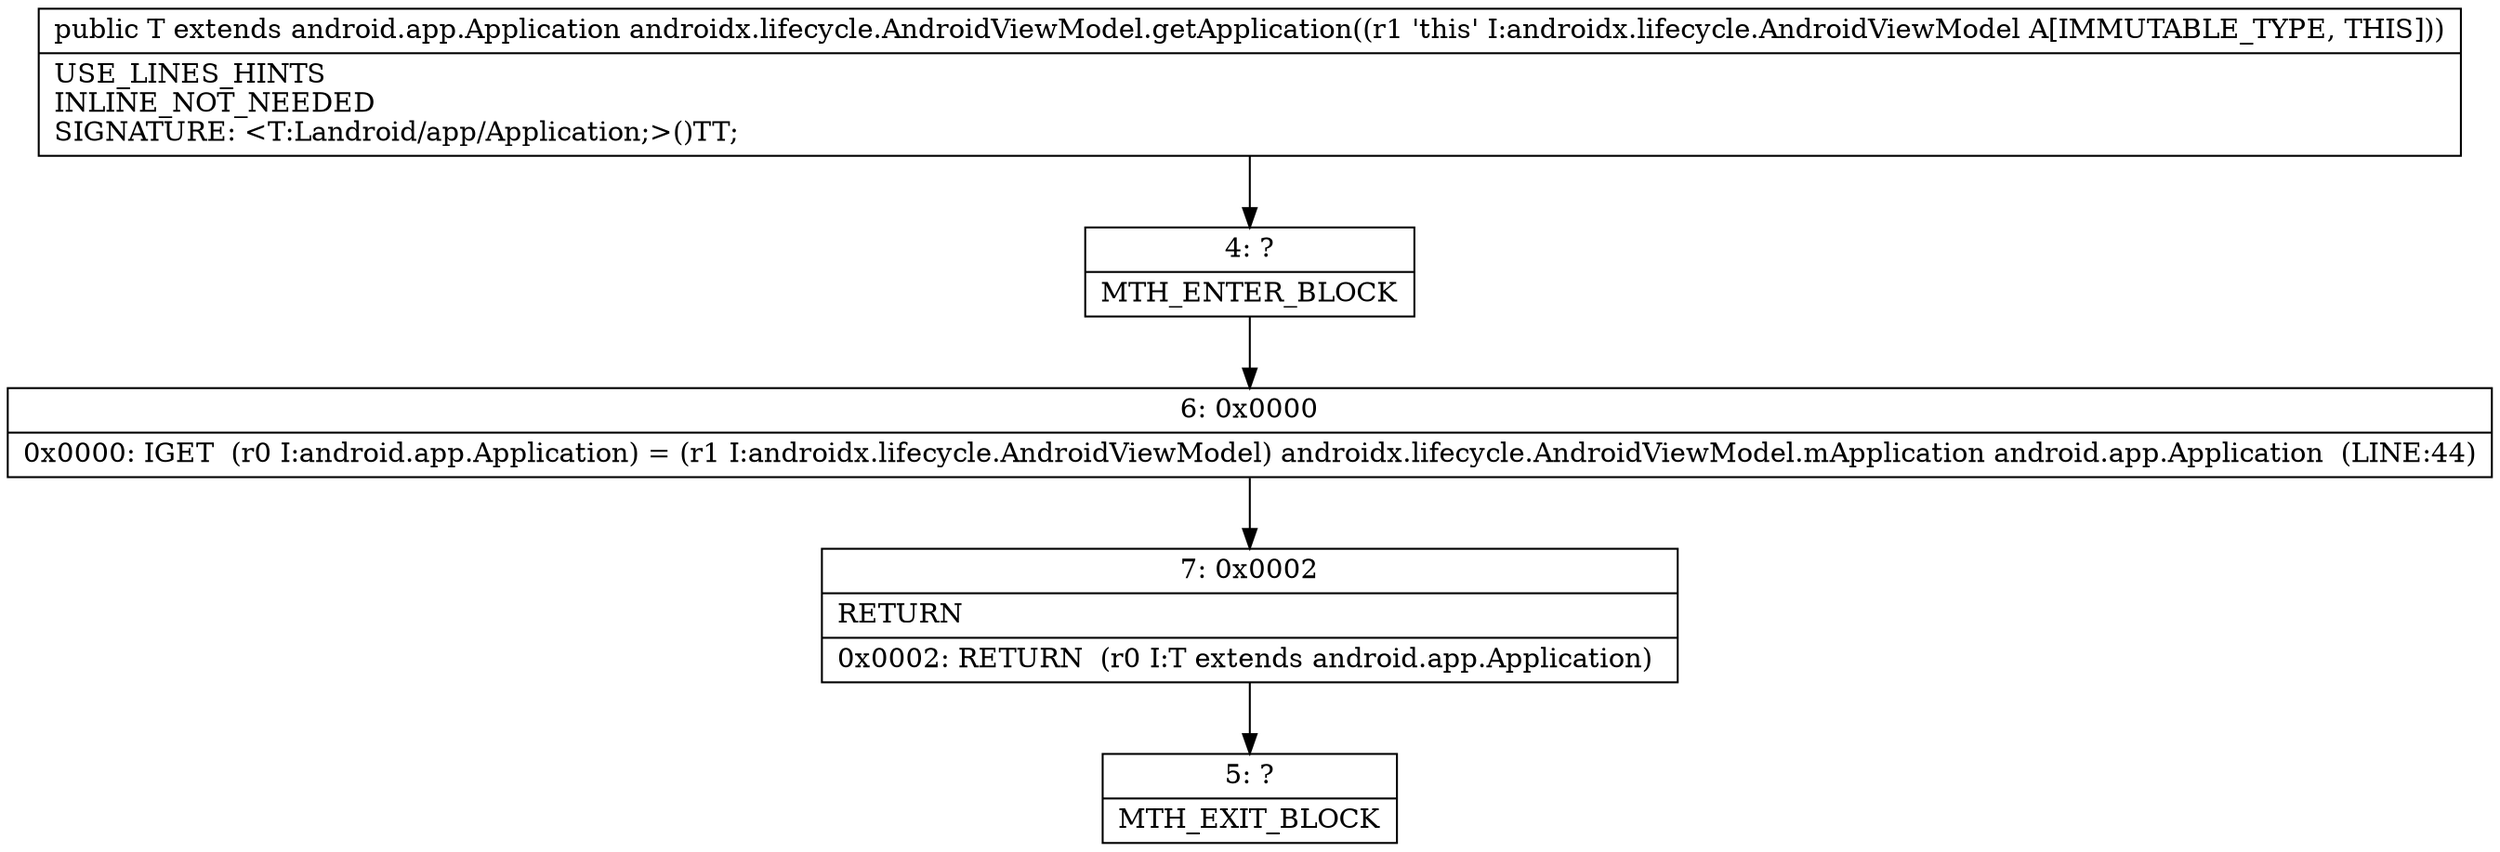 digraph "CFG forandroidx.lifecycle.AndroidViewModel.getApplication()Landroid\/app\/Application;" {
Node_4 [shape=record,label="{4\:\ ?|MTH_ENTER_BLOCK\l}"];
Node_6 [shape=record,label="{6\:\ 0x0000|0x0000: IGET  (r0 I:android.app.Application) = (r1 I:androidx.lifecycle.AndroidViewModel) androidx.lifecycle.AndroidViewModel.mApplication android.app.Application  (LINE:44)\l}"];
Node_7 [shape=record,label="{7\:\ 0x0002|RETURN\l|0x0002: RETURN  (r0 I:T extends android.app.Application) \l}"];
Node_5 [shape=record,label="{5\:\ ?|MTH_EXIT_BLOCK\l}"];
MethodNode[shape=record,label="{public T extends android.app.Application androidx.lifecycle.AndroidViewModel.getApplication((r1 'this' I:androidx.lifecycle.AndroidViewModel A[IMMUTABLE_TYPE, THIS]))  | USE_LINES_HINTS\lINLINE_NOT_NEEDED\lSIGNATURE: \<T:Landroid\/app\/Application;\>()TT;\l}"];
MethodNode -> Node_4;Node_4 -> Node_6;
Node_6 -> Node_7;
Node_7 -> Node_5;
}

